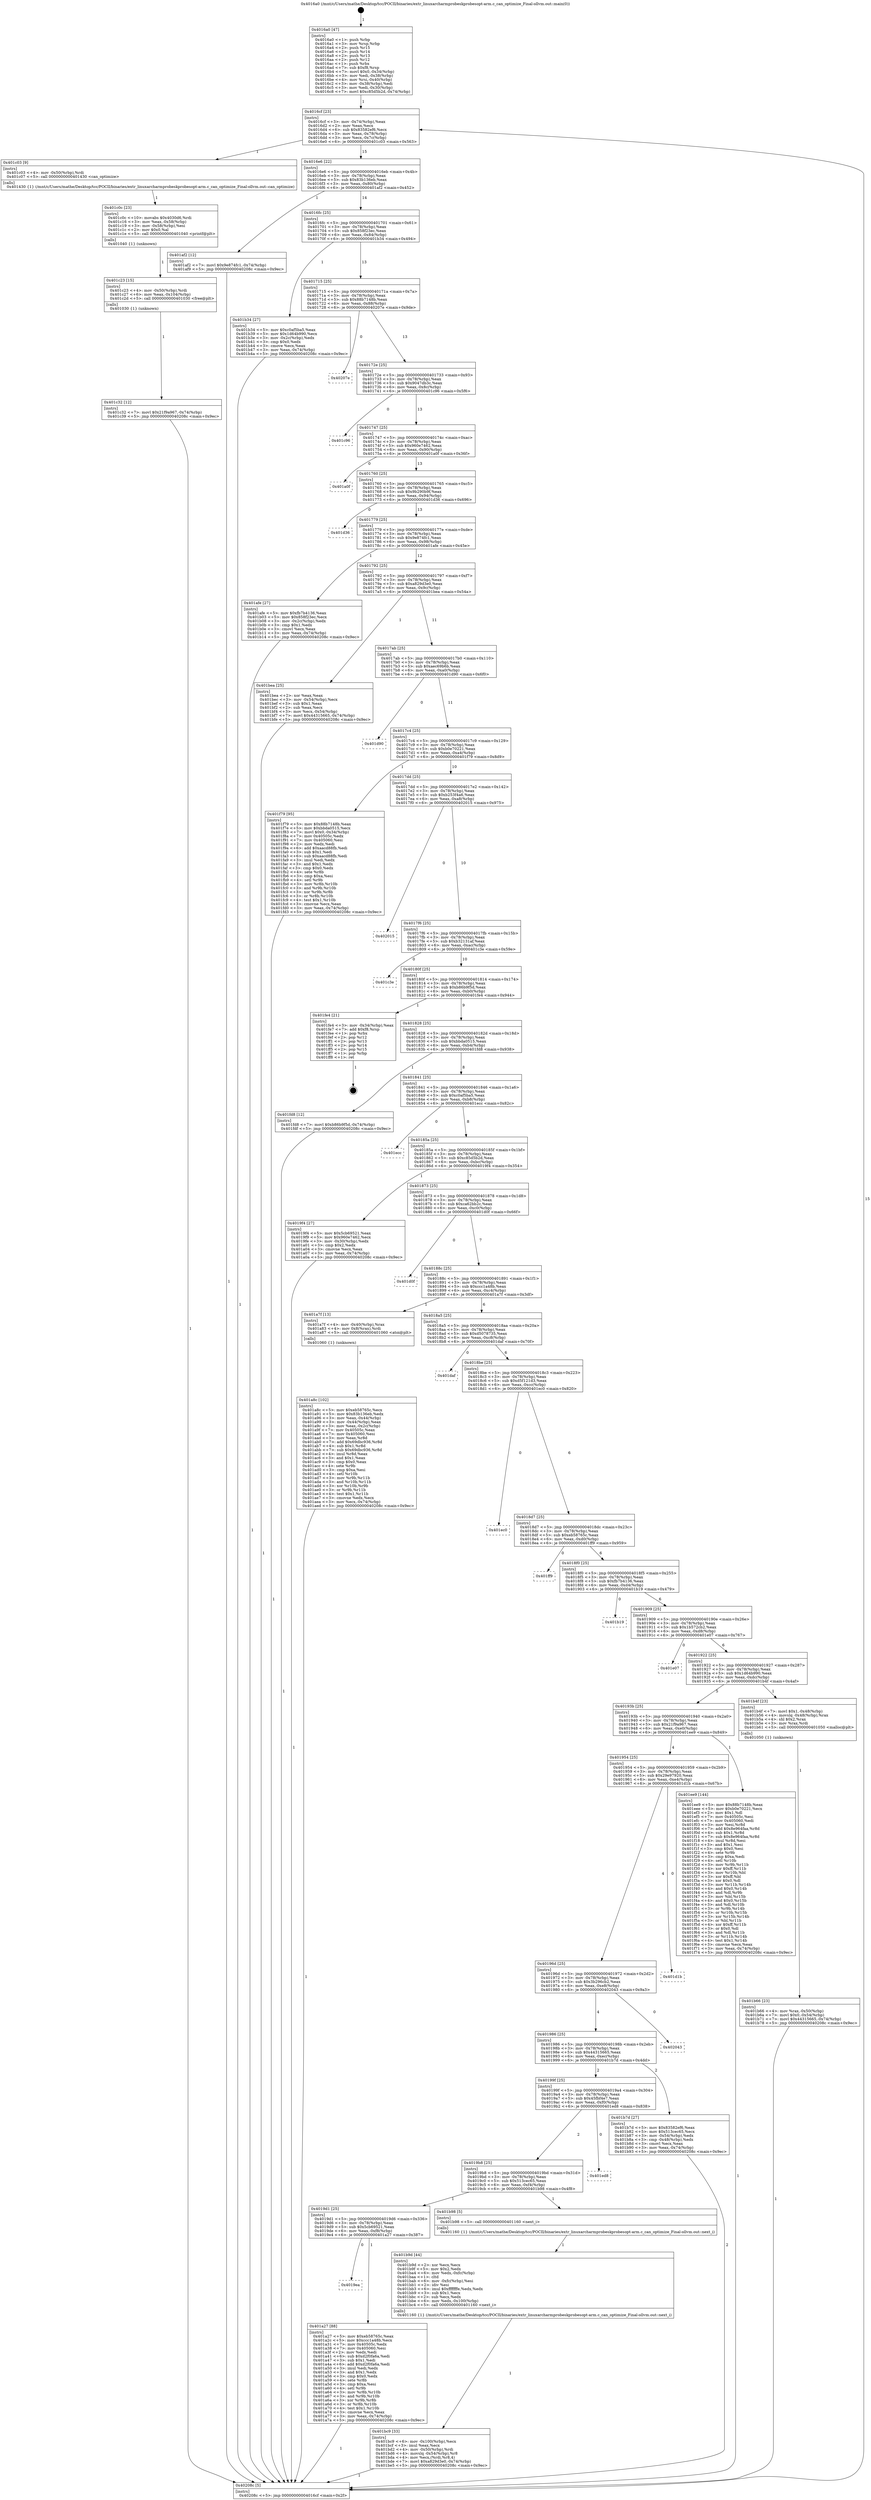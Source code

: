 digraph "0x4016a0" {
  label = "0x4016a0 (/mnt/c/Users/mathe/Desktop/tcc/POCII/binaries/extr_linuxarcharmprobeskprobesopt-arm.c_can_optimize_Final-ollvm.out::main(0))"
  labelloc = "t"
  node[shape=record]

  Entry [label="",width=0.3,height=0.3,shape=circle,fillcolor=black,style=filled]
  "0x4016cf" [label="{
     0x4016cf [23]\l
     | [instrs]\l
     &nbsp;&nbsp;0x4016cf \<+3\>: mov -0x74(%rbp),%eax\l
     &nbsp;&nbsp;0x4016d2 \<+2\>: mov %eax,%ecx\l
     &nbsp;&nbsp;0x4016d4 \<+6\>: sub $0x83582ef6,%ecx\l
     &nbsp;&nbsp;0x4016da \<+3\>: mov %eax,-0x78(%rbp)\l
     &nbsp;&nbsp;0x4016dd \<+3\>: mov %ecx,-0x7c(%rbp)\l
     &nbsp;&nbsp;0x4016e0 \<+6\>: je 0000000000401c03 \<main+0x563\>\l
  }"]
  "0x401c03" [label="{
     0x401c03 [9]\l
     | [instrs]\l
     &nbsp;&nbsp;0x401c03 \<+4\>: mov -0x50(%rbp),%rdi\l
     &nbsp;&nbsp;0x401c07 \<+5\>: call 0000000000401430 \<can_optimize\>\l
     | [calls]\l
     &nbsp;&nbsp;0x401430 \{1\} (/mnt/c/Users/mathe/Desktop/tcc/POCII/binaries/extr_linuxarcharmprobeskprobesopt-arm.c_can_optimize_Final-ollvm.out::can_optimize)\l
  }"]
  "0x4016e6" [label="{
     0x4016e6 [22]\l
     | [instrs]\l
     &nbsp;&nbsp;0x4016e6 \<+5\>: jmp 00000000004016eb \<main+0x4b\>\l
     &nbsp;&nbsp;0x4016eb \<+3\>: mov -0x78(%rbp),%eax\l
     &nbsp;&nbsp;0x4016ee \<+5\>: sub $0x83b136eb,%eax\l
     &nbsp;&nbsp;0x4016f3 \<+3\>: mov %eax,-0x80(%rbp)\l
     &nbsp;&nbsp;0x4016f6 \<+6\>: je 0000000000401af2 \<main+0x452\>\l
  }"]
  Exit [label="",width=0.3,height=0.3,shape=circle,fillcolor=black,style=filled,peripheries=2]
  "0x401af2" [label="{
     0x401af2 [12]\l
     | [instrs]\l
     &nbsp;&nbsp;0x401af2 \<+7\>: movl $0x9e874fc1,-0x74(%rbp)\l
     &nbsp;&nbsp;0x401af9 \<+5\>: jmp 000000000040208c \<main+0x9ec\>\l
  }"]
  "0x4016fc" [label="{
     0x4016fc [25]\l
     | [instrs]\l
     &nbsp;&nbsp;0x4016fc \<+5\>: jmp 0000000000401701 \<main+0x61\>\l
     &nbsp;&nbsp;0x401701 \<+3\>: mov -0x78(%rbp),%eax\l
     &nbsp;&nbsp;0x401704 \<+5\>: sub $0x858f23ec,%eax\l
     &nbsp;&nbsp;0x401709 \<+6\>: mov %eax,-0x84(%rbp)\l
     &nbsp;&nbsp;0x40170f \<+6\>: je 0000000000401b34 \<main+0x494\>\l
  }"]
  "0x401c32" [label="{
     0x401c32 [12]\l
     | [instrs]\l
     &nbsp;&nbsp;0x401c32 \<+7\>: movl $0x21f9a967,-0x74(%rbp)\l
     &nbsp;&nbsp;0x401c39 \<+5\>: jmp 000000000040208c \<main+0x9ec\>\l
  }"]
  "0x401b34" [label="{
     0x401b34 [27]\l
     | [instrs]\l
     &nbsp;&nbsp;0x401b34 \<+5\>: mov $0xc0af5ba5,%eax\l
     &nbsp;&nbsp;0x401b39 \<+5\>: mov $0x1d64b990,%ecx\l
     &nbsp;&nbsp;0x401b3e \<+3\>: mov -0x2c(%rbp),%edx\l
     &nbsp;&nbsp;0x401b41 \<+3\>: cmp $0x0,%edx\l
     &nbsp;&nbsp;0x401b44 \<+3\>: cmove %ecx,%eax\l
     &nbsp;&nbsp;0x401b47 \<+3\>: mov %eax,-0x74(%rbp)\l
     &nbsp;&nbsp;0x401b4a \<+5\>: jmp 000000000040208c \<main+0x9ec\>\l
  }"]
  "0x401715" [label="{
     0x401715 [25]\l
     | [instrs]\l
     &nbsp;&nbsp;0x401715 \<+5\>: jmp 000000000040171a \<main+0x7a\>\l
     &nbsp;&nbsp;0x40171a \<+3\>: mov -0x78(%rbp),%eax\l
     &nbsp;&nbsp;0x40171d \<+5\>: sub $0x88b7148b,%eax\l
     &nbsp;&nbsp;0x401722 \<+6\>: mov %eax,-0x88(%rbp)\l
     &nbsp;&nbsp;0x401728 \<+6\>: je 000000000040207e \<main+0x9de\>\l
  }"]
  "0x401c23" [label="{
     0x401c23 [15]\l
     | [instrs]\l
     &nbsp;&nbsp;0x401c23 \<+4\>: mov -0x50(%rbp),%rdi\l
     &nbsp;&nbsp;0x401c27 \<+6\>: mov %eax,-0x104(%rbp)\l
     &nbsp;&nbsp;0x401c2d \<+5\>: call 0000000000401030 \<free@plt\>\l
     | [calls]\l
     &nbsp;&nbsp;0x401030 \{1\} (unknown)\l
  }"]
  "0x40207e" [label="{
     0x40207e\l
  }", style=dashed]
  "0x40172e" [label="{
     0x40172e [25]\l
     | [instrs]\l
     &nbsp;&nbsp;0x40172e \<+5\>: jmp 0000000000401733 \<main+0x93\>\l
     &nbsp;&nbsp;0x401733 \<+3\>: mov -0x78(%rbp),%eax\l
     &nbsp;&nbsp;0x401736 \<+5\>: sub $0x9047db3c,%eax\l
     &nbsp;&nbsp;0x40173b \<+6\>: mov %eax,-0x8c(%rbp)\l
     &nbsp;&nbsp;0x401741 \<+6\>: je 0000000000401c96 \<main+0x5f6\>\l
  }"]
  "0x401c0c" [label="{
     0x401c0c [23]\l
     | [instrs]\l
     &nbsp;&nbsp;0x401c0c \<+10\>: movabs $0x4030d6,%rdi\l
     &nbsp;&nbsp;0x401c16 \<+3\>: mov %eax,-0x58(%rbp)\l
     &nbsp;&nbsp;0x401c19 \<+3\>: mov -0x58(%rbp),%esi\l
     &nbsp;&nbsp;0x401c1c \<+2\>: mov $0x0,%al\l
     &nbsp;&nbsp;0x401c1e \<+5\>: call 0000000000401040 \<printf@plt\>\l
     | [calls]\l
     &nbsp;&nbsp;0x401040 \{1\} (unknown)\l
  }"]
  "0x401c96" [label="{
     0x401c96\l
  }", style=dashed]
  "0x401747" [label="{
     0x401747 [25]\l
     | [instrs]\l
     &nbsp;&nbsp;0x401747 \<+5\>: jmp 000000000040174c \<main+0xac\>\l
     &nbsp;&nbsp;0x40174c \<+3\>: mov -0x78(%rbp),%eax\l
     &nbsp;&nbsp;0x40174f \<+5\>: sub $0x960e7462,%eax\l
     &nbsp;&nbsp;0x401754 \<+6\>: mov %eax,-0x90(%rbp)\l
     &nbsp;&nbsp;0x40175a \<+6\>: je 0000000000401a0f \<main+0x36f\>\l
  }"]
  "0x401bc9" [label="{
     0x401bc9 [33]\l
     | [instrs]\l
     &nbsp;&nbsp;0x401bc9 \<+6\>: mov -0x100(%rbp),%ecx\l
     &nbsp;&nbsp;0x401bcf \<+3\>: imul %eax,%ecx\l
     &nbsp;&nbsp;0x401bd2 \<+4\>: mov -0x50(%rbp),%rdi\l
     &nbsp;&nbsp;0x401bd6 \<+4\>: movslq -0x54(%rbp),%r8\l
     &nbsp;&nbsp;0x401bda \<+4\>: mov %ecx,(%rdi,%r8,4)\l
     &nbsp;&nbsp;0x401bde \<+7\>: movl $0xa829d3e0,-0x74(%rbp)\l
     &nbsp;&nbsp;0x401be5 \<+5\>: jmp 000000000040208c \<main+0x9ec\>\l
  }"]
  "0x401a0f" [label="{
     0x401a0f\l
  }", style=dashed]
  "0x401760" [label="{
     0x401760 [25]\l
     | [instrs]\l
     &nbsp;&nbsp;0x401760 \<+5\>: jmp 0000000000401765 \<main+0xc5\>\l
     &nbsp;&nbsp;0x401765 \<+3\>: mov -0x78(%rbp),%eax\l
     &nbsp;&nbsp;0x401768 \<+5\>: sub $0x9b290b9f,%eax\l
     &nbsp;&nbsp;0x40176d \<+6\>: mov %eax,-0x94(%rbp)\l
     &nbsp;&nbsp;0x401773 \<+6\>: je 0000000000401d36 \<main+0x696\>\l
  }"]
  "0x401b9d" [label="{
     0x401b9d [44]\l
     | [instrs]\l
     &nbsp;&nbsp;0x401b9d \<+2\>: xor %ecx,%ecx\l
     &nbsp;&nbsp;0x401b9f \<+5\>: mov $0x2,%edx\l
     &nbsp;&nbsp;0x401ba4 \<+6\>: mov %edx,-0xfc(%rbp)\l
     &nbsp;&nbsp;0x401baa \<+1\>: cltd\l
     &nbsp;&nbsp;0x401bab \<+6\>: mov -0xfc(%rbp),%esi\l
     &nbsp;&nbsp;0x401bb1 \<+2\>: idiv %esi\l
     &nbsp;&nbsp;0x401bb3 \<+6\>: imul $0xfffffffe,%edx,%edx\l
     &nbsp;&nbsp;0x401bb9 \<+3\>: sub $0x1,%ecx\l
     &nbsp;&nbsp;0x401bbc \<+2\>: sub %ecx,%edx\l
     &nbsp;&nbsp;0x401bbe \<+6\>: mov %edx,-0x100(%rbp)\l
     &nbsp;&nbsp;0x401bc4 \<+5\>: call 0000000000401160 \<next_i\>\l
     | [calls]\l
     &nbsp;&nbsp;0x401160 \{1\} (/mnt/c/Users/mathe/Desktop/tcc/POCII/binaries/extr_linuxarcharmprobeskprobesopt-arm.c_can_optimize_Final-ollvm.out::next_i)\l
  }"]
  "0x401d36" [label="{
     0x401d36\l
  }", style=dashed]
  "0x401779" [label="{
     0x401779 [25]\l
     | [instrs]\l
     &nbsp;&nbsp;0x401779 \<+5\>: jmp 000000000040177e \<main+0xde\>\l
     &nbsp;&nbsp;0x40177e \<+3\>: mov -0x78(%rbp),%eax\l
     &nbsp;&nbsp;0x401781 \<+5\>: sub $0x9e874fc1,%eax\l
     &nbsp;&nbsp;0x401786 \<+6\>: mov %eax,-0x98(%rbp)\l
     &nbsp;&nbsp;0x40178c \<+6\>: je 0000000000401afe \<main+0x45e\>\l
  }"]
  "0x401b66" [label="{
     0x401b66 [23]\l
     | [instrs]\l
     &nbsp;&nbsp;0x401b66 \<+4\>: mov %rax,-0x50(%rbp)\l
     &nbsp;&nbsp;0x401b6a \<+7\>: movl $0x0,-0x54(%rbp)\l
     &nbsp;&nbsp;0x401b71 \<+7\>: movl $0x44315665,-0x74(%rbp)\l
     &nbsp;&nbsp;0x401b78 \<+5\>: jmp 000000000040208c \<main+0x9ec\>\l
  }"]
  "0x401afe" [label="{
     0x401afe [27]\l
     | [instrs]\l
     &nbsp;&nbsp;0x401afe \<+5\>: mov $0xfb7b4136,%eax\l
     &nbsp;&nbsp;0x401b03 \<+5\>: mov $0x858f23ec,%ecx\l
     &nbsp;&nbsp;0x401b08 \<+3\>: mov -0x2c(%rbp),%edx\l
     &nbsp;&nbsp;0x401b0b \<+3\>: cmp $0x1,%edx\l
     &nbsp;&nbsp;0x401b0e \<+3\>: cmovl %ecx,%eax\l
     &nbsp;&nbsp;0x401b11 \<+3\>: mov %eax,-0x74(%rbp)\l
     &nbsp;&nbsp;0x401b14 \<+5\>: jmp 000000000040208c \<main+0x9ec\>\l
  }"]
  "0x401792" [label="{
     0x401792 [25]\l
     | [instrs]\l
     &nbsp;&nbsp;0x401792 \<+5\>: jmp 0000000000401797 \<main+0xf7\>\l
     &nbsp;&nbsp;0x401797 \<+3\>: mov -0x78(%rbp),%eax\l
     &nbsp;&nbsp;0x40179a \<+5\>: sub $0xa829d3e0,%eax\l
     &nbsp;&nbsp;0x40179f \<+6\>: mov %eax,-0x9c(%rbp)\l
     &nbsp;&nbsp;0x4017a5 \<+6\>: je 0000000000401bea \<main+0x54a\>\l
  }"]
  "0x401a8c" [label="{
     0x401a8c [102]\l
     | [instrs]\l
     &nbsp;&nbsp;0x401a8c \<+5\>: mov $0xeb58765c,%ecx\l
     &nbsp;&nbsp;0x401a91 \<+5\>: mov $0x83b136eb,%edx\l
     &nbsp;&nbsp;0x401a96 \<+3\>: mov %eax,-0x44(%rbp)\l
     &nbsp;&nbsp;0x401a99 \<+3\>: mov -0x44(%rbp),%eax\l
     &nbsp;&nbsp;0x401a9c \<+3\>: mov %eax,-0x2c(%rbp)\l
     &nbsp;&nbsp;0x401a9f \<+7\>: mov 0x40505c,%eax\l
     &nbsp;&nbsp;0x401aa6 \<+7\>: mov 0x405060,%esi\l
     &nbsp;&nbsp;0x401aad \<+3\>: mov %eax,%r8d\l
     &nbsp;&nbsp;0x401ab0 \<+7\>: add $0x69dbc936,%r8d\l
     &nbsp;&nbsp;0x401ab7 \<+4\>: sub $0x1,%r8d\l
     &nbsp;&nbsp;0x401abb \<+7\>: sub $0x69dbc936,%r8d\l
     &nbsp;&nbsp;0x401ac2 \<+4\>: imul %r8d,%eax\l
     &nbsp;&nbsp;0x401ac6 \<+3\>: and $0x1,%eax\l
     &nbsp;&nbsp;0x401ac9 \<+3\>: cmp $0x0,%eax\l
     &nbsp;&nbsp;0x401acc \<+4\>: sete %r9b\l
     &nbsp;&nbsp;0x401ad0 \<+3\>: cmp $0xa,%esi\l
     &nbsp;&nbsp;0x401ad3 \<+4\>: setl %r10b\l
     &nbsp;&nbsp;0x401ad7 \<+3\>: mov %r9b,%r11b\l
     &nbsp;&nbsp;0x401ada \<+3\>: and %r10b,%r11b\l
     &nbsp;&nbsp;0x401add \<+3\>: xor %r10b,%r9b\l
     &nbsp;&nbsp;0x401ae0 \<+3\>: or %r9b,%r11b\l
     &nbsp;&nbsp;0x401ae3 \<+4\>: test $0x1,%r11b\l
     &nbsp;&nbsp;0x401ae7 \<+3\>: cmovne %edx,%ecx\l
     &nbsp;&nbsp;0x401aea \<+3\>: mov %ecx,-0x74(%rbp)\l
     &nbsp;&nbsp;0x401aed \<+5\>: jmp 000000000040208c \<main+0x9ec\>\l
  }"]
  "0x401bea" [label="{
     0x401bea [25]\l
     | [instrs]\l
     &nbsp;&nbsp;0x401bea \<+2\>: xor %eax,%eax\l
     &nbsp;&nbsp;0x401bec \<+3\>: mov -0x54(%rbp),%ecx\l
     &nbsp;&nbsp;0x401bef \<+3\>: sub $0x1,%eax\l
     &nbsp;&nbsp;0x401bf2 \<+2\>: sub %eax,%ecx\l
     &nbsp;&nbsp;0x401bf4 \<+3\>: mov %ecx,-0x54(%rbp)\l
     &nbsp;&nbsp;0x401bf7 \<+7\>: movl $0x44315665,-0x74(%rbp)\l
     &nbsp;&nbsp;0x401bfe \<+5\>: jmp 000000000040208c \<main+0x9ec\>\l
  }"]
  "0x4017ab" [label="{
     0x4017ab [25]\l
     | [instrs]\l
     &nbsp;&nbsp;0x4017ab \<+5\>: jmp 00000000004017b0 \<main+0x110\>\l
     &nbsp;&nbsp;0x4017b0 \<+3\>: mov -0x78(%rbp),%eax\l
     &nbsp;&nbsp;0x4017b3 \<+5\>: sub $0xaec69b6b,%eax\l
     &nbsp;&nbsp;0x4017b8 \<+6\>: mov %eax,-0xa0(%rbp)\l
     &nbsp;&nbsp;0x4017be \<+6\>: je 0000000000401d90 \<main+0x6f0\>\l
  }"]
  "0x4019ea" [label="{
     0x4019ea\l
  }", style=dashed]
  "0x401d90" [label="{
     0x401d90\l
  }", style=dashed]
  "0x4017c4" [label="{
     0x4017c4 [25]\l
     | [instrs]\l
     &nbsp;&nbsp;0x4017c4 \<+5\>: jmp 00000000004017c9 \<main+0x129\>\l
     &nbsp;&nbsp;0x4017c9 \<+3\>: mov -0x78(%rbp),%eax\l
     &nbsp;&nbsp;0x4017cc \<+5\>: sub $0xb0e70221,%eax\l
     &nbsp;&nbsp;0x4017d1 \<+6\>: mov %eax,-0xa4(%rbp)\l
     &nbsp;&nbsp;0x4017d7 \<+6\>: je 0000000000401f79 \<main+0x8d9\>\l
  }"]
  "0x401a27" [label="{
     0x401a27 [88]\l
     | [instrs]\l
     &nbsp;&nbsp;0x401a27 \<+5\>: mov $0xeb58765c,%eax\l
     &nbsp;&nbsp;0x401a2c \<+5\>: mov $0xccc1a48b,%ecx\l
     &nbsp;&nbsp;0x401a31 \<+7\>: mov 0x40505c,%edx\l
     &nbsp;&nbsp;0x401a38 \<+7\>: mov 0x405060,%esi\l
     &nbsp;&nbsp;0x401a3f \<+2\>: mov %edx,%edi\l
     &nbsp;&nbsp;0x401a41 \<+6\>: sub $0xd2f0fa6a,%edi\l
     &nbsp;&nbsp;0x401a47 \<+3\>: sub $0x1,%edi\l
     &nbsp;&nbsp;0x401a4a \<+6\>: add $0xd2f0fa6a,%edi\l
     &nbsp;&nbsp;0x401a50 \<+3\>: imul %edi,%edx\l
     &nbsp;&nbsp;0x401a53 \<+3\>: and $0x1,%edx\l
     &nbsp;&nbsp;0x401a56 \<+3\>: cmp $0x0,%edx\l
     &nbsp;&nbsp;0x401a59 \<+4\>: sete %r8b\l
     &nbsp;&nbsp;0x401a5d \<+3\>: cmp $0xa,%esi\l
     &nbsp;&nbsp;0x401a60 \<+4\>: setl %r9b\l
     &nbsp;&nbsp;0x401a64 \<+3\>: mov %r8b,%r10b\l
     &nbsp;&nbsp;0x401a67 \<+3\>: and %r9b,%r10b\l
     &nbsp;&nbsp;0x401a6a \<+3\>: xor %r9b,%r8b\l
     &nbsp;&nbsp;0x401a6d \<+3\>: or %r8b,%r10b\l
     &nbsp;&nbsp;0x401a70 \<+4\>: test $0x1,%r10b\l
     &nbsp;&nbsp;0x401a74 \<+3\>: cmovne %ecx,%eax\l
     &nbsp;&nbsp;0x401a77 \<+3\>: mov %eax,-0x74(%rbp)\l
     &nbsp;&nbsp;0x401a7a \<+5\>: jmp 000000000040208c \<main+0x9ec\>\l
  }"]
  "0x401f79" [label="{
     0x401f79 [95]\l
     | [instrs]\l
     &nbsp;&nbsp;0x401f79 \<+5\>: mov $0x88b7148b,%eax\l
     &nbsp;&nbsp;0x401f7e \<+5\>: mov $0xbbda0515,%ecx\l
     &nbsp;&nbsp;0x401f83 \<+7\>: movl $0x0,-0x34(%rbp)\l
     &nbsp;&nbsp;0x401f8a \<+7\>: mov 0x40505c,%edx\l
     &nbsp;&nbsp;0x401f91 \<+7\>: mov 0x405060,%esi\l
     &nbsp;&nbsp;0x401f98 \<+2\>: mov %edx,%edi\l
     &nbsp;&nbsp;0x401f9a \<+6\>: add $0xaacd88fb,%edi\l
     &nbsp;&nbsp;0x401fa0 \<+3\>: sub $0x1,%edi\l
     &nbsp;&nbsp;0x401fa3 \<+6\>: sub $0xaacd88fb,%edi\l
     &nbsp;&nbsp;0x401fa9 \<+3\>: imul %edi,%edx\l
     &nbsp;&nbsp;0x401fac \<+3\>: and $0x1,%edx\l
     &nbsp;&nbsp;0x401faf \<+3\>: cmp $0x0,%edx\l
     &nbsp;&nbsp;0x401fb2 \<+4\>: sete %r8b\l
     &nbsp;&nbsp;0x401fb6 \<+3\>: cmp $0xa,%esi\l
     &nbsp;&nbsp;0x401fb9 \<+4\>: setl %r9b\l
     &nbsp;&nbsp;0x401fbd \<+3\>: mov %r8b,%r10b\l
     &nbsp;&nbsp;0x401fc0 \<+3\>: and %r9b,%r10b\l
     &nbsp;&nbsp;0x401fc3 \<+3\>: xor %r9b,%r8b\l
     &nbsp;&nbsp;0x401fc6 \<+3\>: or %r8b,%r10b\l
     &nbsp;&nbsp;0x401fc9 \<+4\>: test $0x1,%r10b\l
     &nbsp;&nbsp;0x401fcd \<+3\>: cmovne %ecx,%eax\l
     &nbsp;&nbsp;0x401fd0 \<+3\>: mov %eax,-0x74(%rbp)\l
     &nbsp;&nbsp;0x401fd3 \<+5\>: jmp 000000000040208c \<main+0x9ec\>\l
  }"]
  "0x4017dd" [label="{
     0x4017dd [25]\l
     | [instrs]\l
     &nbsp;&nbsp;0x4017dd \<+5\>: jmp 00000000004017e2 \<main+0x142\>\l
     &nbsp;&nbsp;0x4017e2 \<+3\>: mov -0x78(%rbp),%eax\l
     &nbsp;&nbsp;0x4017e5 \<+5\>: sub $0xb253f4a6,%eax\l
     &nbsp;&nbsp;0x4017ea \<+6\>: mov %eax,-0xa8(%rbp)\l
     &nbsp;&nbsp;0x4017f0 \<+6\>: je 0000000000402015 \<main+0x975\>\l
  }"]
  "0x4019d1" [label="{
     0x4019d1 [25]\l
     | [instrs]\l
     &nbsp;&nbsp;0x4019d1 \<+5\>: jmp 00000000004019d6 \<main+0x336\>\l
     &nbsp;&nbsp;0x4019d6 \<+3\>: mov -0x78(%rbp),%eax\l
     &nbsp;&nbsp;0x4019d9 \<+5\>: sub $0x5cb69521,%eax\l
     &nbsp;&nbsp;0x4019de \<+6\>: mov %eax,-0xf8(%rbp)\l
     &nbsp;&nbsp;0x4019e4 \<+6\>: je 0000000000401a27 \<main+0x387\>\l
  }"]
  "0x402015" [label="{
     0x402015\l
  }", style=dashed]
  "0x4017f6" [label="{
     0x4017f6 [25]\l
     | [instrs]\l
     &nbsp;&nbsp;0x4017f6 \<+5\>: jmp 00000000004017fb \<main+0x15b\>\l
     &nbsp;&nbsp;0x4017fb \<+3\>: mov -0x78(%rbp),%eax\l
     &nbsp;&nbsp;0x4017fe \<+5\>: sub $0xb32131af,%eax\l
     &nbsp;&nbsp;0x401803 \<+6\>: mov %eax,-0xac(%rbp)\l
     &nbsp;&nbsp;0x401809 \<+6\>: je 0000000000401c3e \<main+0x59e\>\l
  }"]
  "0x401b98" [label="{
     0x401b98 [5]\l
     | [instrs]\l
     &nbsp;&nbsp;0x401b98 \<+5\>: call 0000000000401160 \<next_i\>\l
     | [calls]\l
     &nbsp;&nbsp;0x401160 \{1\} (/mnt/c/Users/mathe/Desktop/tcc/POCII/binaries/extr_linuxarcharmprobeskprobesopt-arm.c_can_optimize_Final-ollvm.out::next_i)\l
  }"]
  "0x401c3e" [label="{
     0x401c3e\l
  }", style=dashed]
  "0x40180f" [label="{
     0x40180f [25]\l
     | [instrs]\l
     &nbsp;&nbsp;0x40180f \<+5\>: jmp 0000000000401814 \<main+0x174\>\l
     &nbsp;&nbsp;0x401814 \<+3\>: mov -0x78(%rbp),%eax\l
     &nbsp;&nbsp;0x401817 \<+5\>: sub $0xb86b9f5d,%eax\l
     &nbsp;&nbsp;0x40181c \<+6\>: mov %eax,-0xb0(%rbp)\l
     &nbsp;&nbsp;0x401822 \<+6\>: je 0000000000401fe4 \<main+0x944\>\l
  }"]
  "0x4019b8" [label="{
     0x4019b8 [25]\l
     | [instrs]\l
     &nbsp;&nbsp;0x4019b8 \<+5\>: jmp 00000000004019bd \<main+0x31d\>\l
     &nbsp;&nbsp;0x4019bd \<+3\>: mov -0x78(%rbp),%eax\l
     &nbsp;&nbsp;0x4019c0 \<+5\>: sub $0x513cec65,%eax\l
     &nbsp;&nbsp;0x4019c5 \<+6\>: mov %eax,-0xf4(%rbp)\l
     &nbsp;&nbsp;0x4019cb \<+6\>: je 0000000000401b98 \<main+0x4f8\>\l
  }"]
  "0x401fe4" [label="{
     0x401fe4 [21]\l
     | [instrs]\l
     &nbsp;&nbsp;0x401fe4 \<+3\>: mov -0x34(%rbp),%eax\l
     &nbsp;&nbsp;0x401fe7 \<+7\>: add $0xf8,%rsp\l
     &nbsp;&nbsp;0x401fee \<+1\>: pop %rbx\l
     &nbsp;&nbsp;0x401fef \<+2\>: pop %r12\l
     &nbsp;&nbsp;0x401ff1 \<+2\>: pop %r13\l
     &nbsp;&nbsp;0x401ff3 \<+2\>: pop %r14\l
     &nbsp;&nbsp;0x401ff5 \<+2\>: pop %r15\l
     &nbsp;&nbsp;0x401ff7 \<+1\>: pop %rbp\l
     &nbsp;&nbsp;0x401ff8 \<+1\>: ret\l
  }"]
  "0x401828" [label="{
     0x401828 [25]\l
     | [instrs]\l
     &nbsp;&nbsp;0x401828 \<+5\>: jmp 000000000040182d \<main+0x18d\>\l
     &nbsp;&nbsp;0x40182d \<+3\>: mov -0x78(%rbp),%eax\l
     &nbsp;&nbsp;0x401830 \<+5\>: sub $0xbbda0515,%eax\l
     &nbsp;&nbsp;0x401835 \<+6\>: mov %eax,-0xb4(%rbp)\l
     &nbsp;&nbsp;0x40183b \<+6\>: je 0000000000401fd8 \<main+0x938\>\l
  }"]
  "0x401ed8" [label="{
     0x401ed8\l
  }", style=dashed]
  "0x401fd8" [label="{
     0x401fd8 [12]\l
     | [instrs]\l
     &nbsp;&nbsp;0x401fd8 \<+7\>: movl $0xb86b9f5d,-0x74(%rbp)\l
     &nbsp;&nbsp;0x401fdf \<+5\>: jmp 000000000040208c \<main+0x9ec\>\l
  }"]
  "0x401841" [label="{
     0x401841 [25]\l
     | [instrs]\l
     &nbsp;&nbsp;0x401841 \<+5\>: jmp 0000000000401846 \<main+0x1a6\>\l
     &nbsp;&nbsp;0x401846 \<+3\>: mov -0x78(%rbp),%eax\l
     &nbsp;&nbsp;0x401849 \<+5\>: sub $0xc0af5ba5,%eax\l
     &nbsp;&nbsp;0x40184e \<+6\>: mov %eax,-0xb8(%rbp)\l
     &nbsp;&nbsp;0x401854 \<+6\>: je 0000000000401ecc \<main+0x82c\>\l
  }"]
  "0x40199f" [label="{
     0x40199f [25]\l
     | [instrs]\l
     &nbsp;&nbsp;0x40199f \<+5\>: jmp 00000000004019a4 \<main+0x304\>\l
     &nbsp;&nbsp;0x4019a4 \<+3\>: mov -0x78(%rbp),%eax\l
     &nbsp;&nbsp;0x4019a7 \<+5\>: sub $0x45fbf4e7,%eax\l
     &nbsp;&nbsp;0x4019ac \<+6\>: mov %eax,-0xf0(%rbp)\l
     &nbsp;&nbsp;0x4019b2 \<+6\>: je 0000000000401ed8 \<main+0x838\>\l
  }"]
  "0x401ecc" [label="{
     0x401ecc\l
  }", style=dashed]
  "0x40185a" [label="{
     0x40185a [25]\l
     | [instrs]\l
     &nbsp;&nbsp;0x40185a \<+5\>: jmp 000000000040185f \<main+0x1bf\>\l
     &nbsp;&nbsp;0x40185f \<+3\>: mov -0x78(%rbp),%eax\l
     &nbsp;&nbsp;0x401862 \<+5\>: sub $0xc85d5b2d,%eax\l
     &nbsp;&nbsp;0x401867 \<+6\>: mov %eax,-0xbc(%rbp)\l
     &nbsp;&nbsp;0x40186d \<+6\>: je 00000000004019f4 \<main+0x354\>\l
  }"]
  "0x401b7d" [label="{
     0x401b7d [27]\l
     | [instrs]\l
     &nbsp;&nbsp;0x401b7d \<+5\>: mov $0x83582ef6,%eax\l
     &nbsp;&nbsp;0x401b82 \<+5\>: mov $0x513cec65,%ecx\l
     &nbsp;&nbsp;0x401b87 \<+3\>: mov -0x54(%rbp),%edx\l
     &nbsp;&nbsp;0x401b8a \<+3\>: cmp -0x48(%rbp),%edx\l
     &nbsp;&nbsp;0x401b8d \<+3\>: cmovl %ecx,%eax\l
     &nbsp;&nbsp;0x401b90 \<+3\>: mov %eax,-0x74(%rbp)\l
     &nbsp;&nbsp;0x401b93 \<+5\>: jmp 000000000040208c \<main+0x9ec\>\l
  }"]
  "0x4019f4" [label="{
     0x4019f4 [27]\l
     | [instrs]\l
     &nbsp;&nbsp;0x4019f4 \<+5\>: mov $0x5cb69521,%eax\l
     &nbsp;&nbsp;0x4019f9 \<+5\>: mov $0x960e7462,%ecx\l
     &nbsp;&nbsp;0x4019fe \<+3\>: mov -0x30(%rbp),%edx\l
     &nbsp;&nbsp;0x401a01 \<+3\>: cmp $0x2,%edx\l
     &nbsp;&nbsp;0x401a04 \<+3\>: cmovne %ecx,%eax\l
     &nbsp;&nbsp;0x401a07 \<+3\>: mov %eax,-0x74(%rbp)\l
     &nbsp;&nbsp;0x401a0a \<+5\>: jmp 000000000040208c \<main+0x9ec\>\l
  }"]
  "0x401873" [label="{
     0x401873 [25]\l
     | [instrs]\l
     &nbsp;&nbsp;0x401873 \<+5\>: jmp 0000000000401878 \<main+0x1d8\>\l
     &nbsp;&nbsp;0x401878 \<+3\>: mov -0x78(%rbp),%eax\l
     &nbsp;&nbsp;0x40187b \<+5\>: sub $0xca62bb2c,%eax\l
     &nbsp;&nbsp;0x401880 \<+6\>: mov %eax,-0xc0(%rbp)\l
     &nbsp;&nbsp;0x401886 \<+6\>: je 0000000000401d0f \<main+0x66f\>\l
  }"]
  "0x40208c" [label="{
     0x40208c [5]\l
     | [instrs]\l
     &nbsp;&nbsp;0x40208c \<+5\>: jmp 00000000004016cf \<main+0x2f\>\l
  }"]
  "0x4016a0" [label="{
     0x4016a0 [47]\l
     | [instrs]\l
     &nbsp;&nbsp;0x4016a0 \<+1\>: push %rbp\l
     &nbsp;&nbsp;0x4016a1 \<+3\>: mov %rsp,%rbp\l
     &nbsp;&nbsp;0x4016a4 \<+2\>: push %r15\l
     &nbsp;&nbsp;0x4016a6 \<+2\>: push %r14\l
     &nbsp;&nbsp;0x4016a8 \<+2\>: push %r13\l
     &nbsp;&nbsp;0x4016aa \<+2\>: push %r12\l
     &nbsp;&nbsp;0x4016ac \<+1\>: push %rbx\l
     &nbsp;&nbsp;0x4016ad \<+7\>: sub $0xf8,%rsp\l
     &nbsp;&nbsp;0x4016b4 \<+7\>: movl $0x0,-0x34(%rbp)\l
     &nbsp;&nbsp;0x4016bb \<+3\>: mov %edi,-0x38(%rbp)\l
     &nbsp;&nbsp;0x4016be \<+4\>: mov %rsi,-0x40(%rbp)\l
     &nbsp;&nbsp;0x4016c2 \<+3\>: mov -0x38(%rbp),%edi\l
     &nbsp;&nbsp;0x4016c5 \<+3\>: mov %edi,-0x30(%rbp)\l
     &nbsp;&nbsp;0x4016c8 \<+7\>: movl $0xc85d5b2d,-0x74(%rbp)\l
  }"]
  "0x401986" [label="{
     0x401986 [25]\l
     | [instrs]\l
     &nbsp;&nbsp;0x401986 \<+5\>: jmp 000000000040198b \<main+0x2eb\>\l
     &nbsp;&nbsp;0x40198b \<+3\>: mov -0x78(%rbp),%eax\l
     &nbsp;&nbsp;0x40198e \<+5\>: sub $0x44315665,%eax\l
     &nbsp;&nbsp;0x401993 \<+6\>: mov %eax,-0xec(%rbp)\l
     &nbsp;&nbsp;0x401999 \<+6\>: je 0000000000401b7d \<main+0x4dd\>\l
  }"]
  "0x401d0f" [label="{
     0x401d0f\l
  }", style=dashed]
  "0x40188c" [label="{
     0x40188c [25]\l
     | [instrs]\l
     &nbsp;&nbsp;0x40188c \<+5\>: jmp 0000000000401891 \<main+0x1f1\>\l
     &nbsp;&nbsp;0x401891 \<+3\>: mov -0x78(%rbp),%eax\l
     &nbsp;&nbsp;0x401894 \<+5\>: sub $0xccc1a48b,%eax\l
     &nbsp;&nbsp;0x401899 \<+6\>: mov %eax,-0xc4(%rbp)\l
     &nbsp;&nbsp;0x40189f \<+6\>: je 0000000000401a7f \<main+0x3df\>\l
  }"]
  "0x402043" [label="{
     0x402043\l
  }", style=dashed]
  "0x401a7f" [label="{
     0x401a7f [13]\l
     | [instrs]\l
     &nbsp;&nbsp;0x401a7f \<+4\>: mov -0x40(%rbp),%rax\l
     &nbsp;&nbsp;0x401a83 \<+4\>: mov 0x8(%rax),%rdi\l
     &nbsp;&nbsp;0x401a87 \<+5\>: call 0000000000401060 \<atoi@plt\>\l
     | [calls]\l
     &nbsp;&nbsp;0x401060 \{1\} (unknown)\l
  }"]
  "0x4018a5" [label="{
     0x4018a5 [25]\l
     | [instrs]\l
     &nbsp;&nbsp;0x4018a5 \<+5\>: jmp 00000000004018aa \<main+0x20a\>\l
     &nbsp;&nbsp;0x4018aa \<+3\>: mov -0x78(%rbp),%eax\l
     &nbsp;&nbsp;0x4018ad \<+5\>: sub $0xd5078735,%eax\l
     &nbsp;&nbsp;0x4018b2 \<+6\>: mov %eax,-0xc8(%rbp)\l
     &nbsp;&nbsp;0x4018b8 \<+6\>: je 0000000000401daf \<main+0x70f\>\l
  }"]
  "0x40196d" [label="{
     0x40196d [25]\l
     | [instrs]\l
     &nbsp;&nbsp;0x40196d \<+5\>: jmp 0000000000401972 \<main+0x2d2\>\l
     &nbsp;&nbsp;0x401972 \<+3\>: mov -0x78(%rbp),%eax\l
     &nbsp;&nbsp;0x401975 \<+5\>: sub $0x3b296cb2,%eax\l
     &nbsp;&nbsp;0x40197a \<+6\>: mov %eax,-0xe8(%rbp)\l
     &nbsp;&nbsp;0x401980 \<+6\>: je 0000000000402043 \<main+0x9a3\>\l
  }"]
  "0x401daf" [label="{
     0x401daf\l
  }", style=dashed]
  "0x4018be" [label="{
     0x4018be [25]\l
     | [instrs]\l
     &nbsp;&nbsp;0x4018be \<+5\>: jmp 00000000004018c3 \<main+0x223\>\l
     &nbsp;&nbsp;0x4018c3 \<+3\>: mov -0x78(%rbp),%eax\l
     &nbsp;&nbsp;0x4018c6 \<+5\>: sub $0xd5f121d3,%eax\l
     &nbsp;&nbsp;0x4018cb \<+6\>: mov %eax,-0xcc(%rbp)\l
     &nbsp;&nbsp;0x4018d1 \<+6\>: je 0000000000401ec0 \<main+0x820\>\l
  }"]
  "0x401d1b" [label="{
     0x401d1b\l
  }", style=dashed]
  "0x401ec0" [label="{
     0x401ec0\l
  }", style=dashed]
  "0x4018d7" [label="{
     0x4018d7 [25]\l
     | [instrs]\l
     &nbsp;&nbsp;0x4018d7 \<+5\>: jmp 00000000004018dc \<main+0x23c\>\l
     &nbsp;&nbsp;0x4018dc \<+3\>: mov -0x78(%rbp),%eax\l
     &nbsp;&nbsp;0x4018df \<+5\>: sub $0xeb58765c,%eax\l
     &nbsp;&nbsp;0x4018e4 \<+6\>: mov %eax,-0xd0(%rbp)\l
     &nbsp;&nbsp;0x4018ea \<+6\>: je 0000000000401ff9 \<main+0x959\>\l
  }"]
  "0x401954" [label="{
     0x401954 [25]\l
     | [instrs]\l
     &nbsp;&nbsp;0x401954 \<+5\>: jmp 0000000000401959 \<main+0x2b9\>\l
     &nbsp;&nbsp;0x401959 \<+3\>: mov -0x78(%rbp),%eax\l
     &nbsp;&nbsp;0x40195c \<+5\>: sub $0x29e97920,%eax\l
     &nbsp;&nbsp;0x401961 \<+6\>: mov %eax,-0xe4(%rbp)\l
     &nbsp;&nbsp;0x401967 \<+6\>: je 0000000000401d1b \<main+0x67b\>\l
  }"]
  "0x401ff9" [label="{
     0x401ff9\l
  }", style=dashed]
  "0x4018f0" [label="{
     0x4018f0 [25]\l
     | [instrs]\l
     &nbsp;&nbsp;0x4018f0 \<+5\>: jmp 00000000004018f5 \<main+0x255\>\l
     &nbsp;&nbsp;0x4018f5 \<+3\>: mov -0x78(%rbp),%eax\l
     &nbsp;&nbsp;0x4018f8 \<+5\>: sub $0xfb7b4136,%eax\l
     &nbsp;&nbsp;0x4018fd \<+6\>: mov %eax,-0xd4(%rbp)\l
     &nbsp;&nbsp;0x401903 \<+6\>: je 0000000000401b19 \<main+0x479\>\l
  }"]
  "0x401ee9" [label="{
     0x401ee9 [144]\l
     | [instrs]\l
     &nbsp;&nbsp;0x401ee9 \<+5\>: mov $0x88b7148b,%eax\l
     &nbsp;&nbsp;0x401eee \<+5\>: mov $0xb0e70221,%ecx\l
     &nbsp;&nbsp;0x401ef3 \<+2\>: mov $0x1,%dl\l
     &nbsp;&nbsp;0x401ef5 \<+7\>: mov 0x40505c,%esi\l
     &nbsp;&nbsp;0x401efc \<+7\>: mov 0x405060,%edi\l
     &nbsp;&nbsp;0x401f03 \<+3\>: mov %esi,%r8d\l
     &nbsp;&nbsp;0x401f06 \<+7\>: add $0x8e964faa,%r8d\l
     &nbsp;&nbsp;0x401f0d \<+4\>: sub $0x1,%r8d\l
     &nbsp;&nbsp;0x401f11 \<+7\>: sub $0x8e964faa,%r8d\l
     &nbsp;&nbsp;0x401f18 \<+4\>: imul %r8d,%esi\l
     &nbsp;&nbsp;0x401f1c \<+3\>: and $0x1,%esi\l
     &nbsp;&nbsp;0x401f1f \<+3\>: cmp $0x0,%esi\l
     &nbsp;&nbsp;0x401f22 \<+4\>: sete %r9b\l
     &nbsp;&nbsp;0x401f26 \<+3\>: cmp $0xa,%edi\l
     &nbsp;&nbsp;0x401f29 \<+4\>: setl %r10b\l
     &nbsp;&nbsp;0x401f2d \<+3\>: mov %r9b,%r11b\l
     &nbsp;&nbsp;0x401f30 \<+4\>: xor $0xff,%r11b\l
     &nbsp;&nbsp;0x401f34 \<+3\>: mov %r10b,%bl\l
     &nbsp;&nbsp;0x401f37 \<+3\>: xor $0xff,%bl\l
     &nbsp;&nbsp;0x401f3a \<+3\>: xor $0x0,%dl\l
     &nbsp;&nbsp;0x401f3d \<+3\>: mov %r11b,%r14b\l
     &nbsp;&nbsp;0x401f40 \<+4\>: and $0x0,%r14b\l
     &nbsp;&nbsp;0x401f44 \<+3\>: and %dl,%r9b\l
     &nbsp;&nbsp;0x401f47 \<+3\>: mov %bl,%r15b\l
     &nbsp;&nbsp;0x401f4a \<+4\>: and $0x0,%r15b\l
     &nbsp;&nbsp;0x401f4e \<+3\>: and %dl,%r10b\l
     &nbsp;&nbsp;0x401f51 \<+3\>: or %r9b,%r14b\l
     &nbsp;&nbsp;0x401f54 \<+3\>: or %r10b,%r15b\l
     &nbsp;&nbsp;0x401f57 \<+3\>: xor %r15b,%r14b\l
     &nbsp;&nbsp;0x401f5a \<+3\>: or %bl,%r11b\l
     &nbsp;&nbsp;0x401f5d \<+4\>: xor $0xff,%r11b\l
     &nbsp;&nbsp;0x401f61 \<+3\>: or $0x0,%dl\l
     &nbsp;&nbsp;0x401f64 \<+3\>: and %dl,%r11b\l
     &nbsp;&nbsp;0x401f67 \<+3\>: or %r11b,%r14b\l
     &nbsp;&nbsp;0x401f6a \<+4\>: test $0x1,%r14b\l
     &nbsp;&nbsp;0x401f6e \<+3\>: cmovne %ecx,%eax\l
     &nbsp;&nbsp;0x401f71 \<+3\>: mov %eax,-0x74(%rbp)\l
     &nbsp;&nbsp;0x401f74 \<+5\>: jmp 000000000040208c \<main+0x9ec\>\l
  }"]
  "0x401b19" [label="{
     0x401b19\l
  }", style=dashed]
  "0x401909" [label="{
     0x401909 [25]\l
     | [instrs]\l
     &nbsp;&nbsp;0x401909 \<+5\>: jmp 000000000040190e \<main+0x26e\>\l
     &nbsp;&nbsp;0x40190e \<+3\>: mov -0x78(%rbp),%eax\l
     &nbsp;&nbsp;0x401911 \<+5\>: sub $0x1b572cb2,%eax\l
     &nbsp;&nbsp;0x401916 \<+6\>: mov %eax,-0xd8(%rbp)\l
     &nbsp;&nbsp;0x40191c \<+6\>: je 0000000000401e07 \<main+0x767\>\l
  }"]
  "0x40193b" [label="{
     0x40193b [25]\l
     | [instrs]\l
     &nbsp;&nbsp;0x40193b \<+5\>: jmp 0000000000401940 \<main+0x2a0\>\l
     &nbsp;&nbsp;0x401940 \<+3\>: mov -0x78(%rbp),%eax\l
     &nbsp;&nbsp;0x401943 \<+5\>: sub $0x21f9a967,%eax\l
     &nbsp;&nbsp;0x401948 \<+6\>: mov %eax,-0xe0(%rbp)\l
     &nbsp;&nbsp;0x40194e \<+6\>: je 0000000000401ee9 \<main+0x849\>\l
  }"]
  "0x401e07" [label="{
     0x401e07\l
  }", style=dashed]
  "0x401922" [label="{
     0x401922 [25]\l
     | [instrs]\l
     &nbsp;&nbsp;0x401922 \<+5\>: jmp 0000000000401927 \<main+0x287\>\l
     &nbsp;&nbsp;0x401927 \<+3\>: mov -0x78(%rbp),%eax\l
     &nbsp;&nbsp;0x40192a \<+5\>: sub $0x1d64b990,%eax\l
     &nbsp;&nbsp;0x40192f \<+6\>: mov %eax,-0xdc(%rbp)\l
     &nbsp;&nbsp;0x401935 \<+6\>: je 0000000000401b4f \<main+0x4af\>\l
  }"]
  "0x401b4f" [label="{
     0x401b4f [23]\l
     | [instrs]\l
     &nbsp;&nbsp;0x401b4f \<+7\>: movl $0x1,-0x48(%rbp)\l
     &nbsp;&nbsp;0x401b56 \<+4\>: movslq -0x48(%rbp),%rax\l
     &nbsp;&nbsp;0x401b5a \<+4\>: shl $0x2,%rax\l
     &nbsp;&nbsp;0x401b5e \<+3\>: mov %rax,%rdi\l
     &nbsp;&nbsp;0x401b61 \<+5\>: call 0000000000401050 \<malloc@plt\>\l
     | [calls]\l
     &nbsp;&nbsp;0x401050 \{1\} (unknown)\l
  }"]
  Entry -> "0x4016a0" [label=" 1"]
  "0x4016cf" -> "0x401c03" [label=" 1"]
  "0x4016cf" -> "0x4016e6" [label=" 15"]
  "0x401fe4" -> Exit [label=" 1"]
  "0x4016e6" -> "0x401af2" [label=" 1"]
  "0x4016e6" -> "0x4016fc" [label=" 14"]
  "0x401fd8" -> "0x40208c" [label=" 1"]
  "0x4016fc" -> "0x401b34" [label=" 1"]
  "0x4016fc" -> "0x401715" [label=" 13"]
  "0x401f79" -> "0x40208c" [label=" 1"]
  "0x401715" -> "0x40207e" [label=" 0"]
  "0x401715" -> "0x40172e" [label=" 13"]
  "0x401ee9" -> "0x40208c" [label=" 1"]
  "0x40172e" -> "0x401c96" [label=" 0"]
  "0x40172e" -> "0x401747" [label=" 13"]
  "0x401c32" -> "0x40208c" [label=" 1"]
  "0x401747" -> "0x401a0f" [label=" 0"]
  "0x401747" -> "0x401760" [label=" 13"]
  "0x401c23" -> "0x401c32" [label=" 1"]
  "0x401760" -> "0x401d36" [label=" 0"]
  "0x401760" -> "0x401779" [label=" 13"]
  "0x401c0c" -> "0x401c23" [label=" 1"]
  "0x401779" -> "0x401afe" [label=" 1"]
  "0x401779" -> "0x401792" [label=" 12"]
  "0x401c03" -> "0x401c0c" [label=" 1"]
  "0x401792" -> "0x401bea" [label=" 1"]
  "0x401792" -> "0x4017ab" [label=" 11"]
  "0x401bea" -> "0x40208c" [label=" 1"]
  "0x4017ab" -> "0x401d90" [label=" 0"]
  "0x4017ab" -> "0x4017c4" [label=" 11"]
  "0x401bc9" -> "0x40208c" [label=" 1"]
  "0x4017c4" -> "0x401f79" [label=" 1"]
  "0x4017c4" -> "0x4017dd" [label=" 10"]
  "0x401b9d" -> "0x401bc9" [label=" 1"]
  "0x4017dd" -> "0x402015" [label=" 0"]
  "0x4017dd" -> "0x4017f6" [label=" 10"]
  "0x401b7d" -> "0x40208c" [label=" 2"]
  "0x4017f6" -> "0x401c3e" [label=" 0"]
  "0x4017f6" -> "0x40180f" [label=" 10"]
  "0x401b66" -> "0x40208c" [label=" 1"]
  "0x40180f" -> "0x401fe4" [label=" 1"]
  "0x40180f" -> "0x401828" [label=" 9"]
  "0x401b34" -> "0x40208c" [label=" 1"]
  "0x401828" -> "0x401fd8" [label=" 1"]
  "0x401828" -> "0x401841" [label=" 8"]
  "0x401afe" -> "0x40208c" [label=" 1"]
  "0x401841" -> "0x401ecc" [label=" 0"]
  "0x401841" -> "0x40185a" [label=" 8"]
  "0x401a8c" -> "0x40208c" [label=" 1"]
  "0x40185a" -> "0x4019f4" [label=" 1"]
  "0x40185a" -> "0x401873" [label=" 7"]
  "0x4019f4" -> "0x40208c" [label=" 1"]
  "0x4016a0" -> "0x4016cf" [label=" 1"]
  "0x40208c" -> "0x4016cf" [label=" 15"]
  "0x401a7f" -> "0x401a8c" [label=" 1"]
  "0x401873" -> "0x401d0f" [label=" 0"]
  "0x401873" -> "0x40188c" [label=" 7"]
  "0x4019d1" -> "0x4019ea" [label=" 0"]
  "0x40188c" -> "0x401a7f" [label=" 1"]
  "0x40188c" -> "0x4018a5" [label=" 6"]
  "0x4019d1" -> "0x401a27" [label=" 1"]
  "0x4018a5" -> "0x401daf" [label=" 0"]
  "0x4018a5" -> "0x4018be" [label=" 6"]
  "0x4019b8" -> "0x4019d1" [label=" 1"]
  "0x4018be" -> "0x401ec0" [label=" 0"]
  "0x4018be" -> "0x4018d7" [label=" 6"]
  "0x4019b8" -> "0x401b98" [label=" 1"]
  "0x4018d7" -> "0x401ff9" [label=" 0"]
  "0x4018d7" -> "0x4018f0" [label=" 6"]
  "0x40199f" -> "0x4019b8" [label=" 2"]
  "0x4018f0" -> "0x401b19" [label=" 0"]
  "0x4018f0" -> "0x401909" [label=" 6"]
  "0x40199f" -> "0x401ed8" [label=" 0"]
  "0x401909" -> "0x401e07" [label=" 0"]
  "0x401909" -> "0x401922" [label=" 6"]
  "0x401986" -> "0x40199f" [label=" 2"]
  "0x401922" -> "0x401b4f" [label=" 1"]
  "0x401922" -> "0x40193b" [label=" 5"]
  "0x401af2" -> "0x40208c" [label=" 1"]
  "0x40193b" -> "0x401ee9" [label=" 1"]
  "0x40193b" -> "0x401954" [label=" 4"]
  "0x401b4f" -> "0x401b66" [label=" 1"]
  "0x401954" -> "0x401d1b" [label=" 0"]
  "0x401954" -> "0x40196d" [label=" 4"]
  "0x401b98" -> "0x401b9d" [label=" 1"]
  "0x40196d" -> "0x402043" [label=" 0"]
  "0x40196d" -> "0x401986" [label=" 4"]
  "0x401a27" -> "0x40208c" [label=" 1"]
  "0x401986" -> "0x401b7d" [label=" 2"]
}
